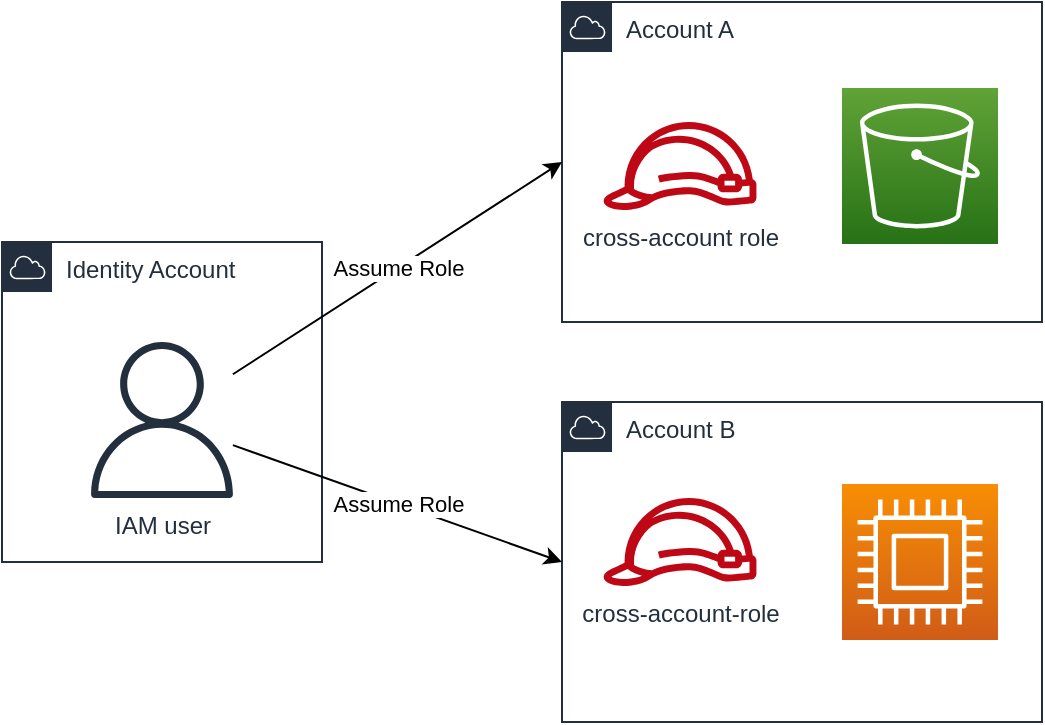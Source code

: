 <mxfile version="18.1.3" type="github">
  <diagram id="JpmGLEwog_HNqvh-z7C6" name="Page-1">
    <mxGraphModel dx="770" dy="776" grid="1" gridSize="10" guides="1" tooltips="1" connect="1" arrows="1" fold="1" page="1" pageScale="1" pageWidth="1100" pageHeight="850" math="0" shadow="0">
      <root>
        <mxCell id="0" />
        <mxCell id="1" parent="0" />
        <mxCell id="6EtcjZXcioqMibFF7NQl-1" value="Identity Account" style="points=[[0,0],[0.25,0],[0.5,0],[0.75,0],[1,0],[1,0.25],[1,0.5],[1,0.75],[1,1],[0.75,1],[0.5,1],[0.25,1],[0,1],[0,0.75],[0,0.5],[0,0.25]];outlineConnect=0;gradientColor=none;html=1;whiteSpace=wrap;fontSize=12;fontStyle=0;container=1;pointerEvents=0;collapsible=0;recursiveResize=0;shape=mxgraph.aws4.group;grIcon=mxgraph.aws4.group_aws_cloud;strokeColor=#232F3E;fillColor=none;verticalAlign=top;align=left;spacingLeft=30;fontColor=#232F3E;dashed=0;" vertex="1" parent="1">
          <mxGeometry x="80" y="200" width="160" height="160" as="geometry" />
        </mxCell>
        <mxCell id="6EtcjZXcioqMibFF7NQl-4" value="IAM user" style="sketch=0;outlineConnect=0;fontColor=#232F3E;gradientColor=none;fillColor=#232F3D;strokeColor=none;dashed=0;verticalLabelPosition=bottom;verticalAlign=top;align=center;html=1;fontSize=12;fontStyle=0;aspect=fixed;pointerEvents=1;shape=mxgraph.aws4.user;" vertex="1" parent="6EtcjZXcioqMibFF7NQl-1">
          <mxGeometry x="41" y="50" width="78" height="78" as="geometry" />
        </mxCell>
        <mxCell id="6EtcjZXcioqMibFF7NQl-2" value="Account A" style="points=[[0,0],[0.25,0],[0.5,0],[0.75,0],[1,0],[1,0.25],[1,0.5],[1,0.75],[1,1],[0.75,1],[0.5,1],[0.25,1],[0,1],[0,0.75],[0,0.5],[0,0.25]];outlineConnect=0;gradientColor=none;html=1;whiteSpace=wrap;fontSize=12;fontStyle=0;container=1;pointerEvents=0;collapsible=0;recursiveResize=0;shape=mxgraph.aws4.group;grIcon=mxgraph.aws4.group_aws_cloud;strokeColor=#232F3E;fillColor=none;verticalAlign=top;align=left;spacingLeft=30;fontColor=#232F3E;dashed=0;" vertex="1" parent="1">
          <mxGeometry x="360" y="80" width="240" height="160" as="geometry" />
        </mxCell>
        <mxCell id="6EtcjZXcioqMibFF7NQl-5" value="cross-account role" style="sketch=0;outlineConnect=0;fontColor=#232F3E;gradientColor=none;fillColor=#BF0816;strokeColor=none;dashed=0;verticalLabelPosition=bottom;verticalAlign=top;align=center;html=1;fontSize=12;fontStyle=0;aspect=fixed;pointerEvents=1;shape=mxgraph.aws4.role;" vertex="1" parent="6EtcjZXcioqMibFF7NQl-2">
          <mxGeometry x="20" y="60" width="78" height="44" as="geometry" />
        </mxCell>
        <mxCell id="6EtcjZXcioqMibFF7NQl-7" value="" style="sketch=0;points=[[0,0,0],[0.25,0,0],[0.5,0,0],[0.75,0,0],[1,0,0],[0,1,0],[0.25,1,0],[0.5,1,0],[0.75,1,0],[1,1,0],[0,0.25,0],[0,0.5,0],[0,0.75,0],[1,0.25,0],[1,0.5,0],[1,0.75,0]];outlineConnect=0;fontColor=#232F3E;gradientColor=#60A337;gradientDirection=north;fillColor=#277116;strokeColor=#ffffff;dashed=0;verticalLabelPosition=bottom;verticalAlign=top;align=center;html=1;fontSize=12;fontStyle=0;aspect=fixed;shape=mxgraph.aws4.resourceIcon;resIcon=mxgraph.aws4.s3;" vertex="1" parent="6EtcjZXcioqMibFF7NQl-2">
          <mxGeometry x="140" y="43" width="78" height="78" as="geometry" />
        </mxCell>
        <mxCell id="6EtcjZXcioqMibFF7NQl-3" value="Account B" style="points=[[0,0],[0.25,0],[0.5,0],[0.75,0],[1,0],[1,0.25],[1,0.5],[1,0.75],[1,1],[0.75,1],[0.5,1],[0.25,1],[0,1],[0,0.75],[0,0.5],[0,0.25]];outlineConnect=0;gradientColor=none;html=1;whiteSpace=wrap;fontSize=12;fontStyle=0;container=1;pointerEvents=0;collapsible=0;recursiveResize=0;shape=mxgraph.aws4.group;grIcon=mxgraph.aws4.group_aws_cloud;strokeColor=#232F3E;fillColor=none;verticalAlign=top;align=left;spacingLeft=30;fontColor=#232F3E;dashed=0;" vertex="1" parent="1">
          <mxGeometry x="360" y="280" width="240" height="160" as="geometry" />
        </mxCell>
        <mxCell id="6EtcjZXcioqMibFF7NQl-6" value="cross-account-role" style="sketch=0;outlineConnect=0;fontColor=#232F3E;gradientColor=none;fillColor=#BF0816;strokeColor=none;dashed=0;verticalLabelPosition=bottom;verticalAlign=top;align=center;html=1;fontSize=12;fontStyle=0;aspect=fixed;pointerEvents=1;shape=mxgraph.aws4.role;" vertex="1" parent="6EtcjZXcioqMibFF7NQl-3">
          <mxGeometry x="20" y="48" width="78" height="44" as="geometry" />
        </mxCell>
        <mxCell id="6EtcjZXcioqMibFF7NQl-8" value="" style="sketch=0;points=[[0,0,0],[0.25,0,0],[0.5,0,0],[0.75,0,0],[1,0,0],[0,1,0],[0.25,1,0],[0.5,1,0],[0.75,1,0],[1,1,0],[0,0.25,0],[0,0.5,0],[0,0.75,0],[1,0.25,0],[1,0.5,0],[1,0.75,0]];outlineConnect=0;fontColor=#232F3E;gradientColor=#F78E04;gradientDirection=north;fillColor=#D05C17;strokeColor=#ffffff;dashed=0;verticalLabelPosition=bottom;verticalAlign=top;align=center;html=1;fontSize=12;fontStyle=0;aspect=fixed;shape=mxgraph.aws4.resourceIcon;resIcon=mxgraph.aws4.compute;" vertex="1" parent="6EtcjZXcioqMibFF7NQl-3">
          <mxGeometry x="140" y="41" width="78" height="78" as="geometry" />
        </mxCell>
        <mxCell id="6EtcjZXcioqMibFF7NQl-9" value="Assume Role" style="rounded=0;orthogonalLoop=1;jettySize=auto;html=1;entryX=0;entryY=0.5;entryDx=0;entryDy=0;" edge="1" parent="1" source="6EtcjZXcioqMibFF7NQl-4" target="6EtcjZXcioqMibFF7NQl-2">
          <mxGeometry relative="1" as="geometry" />
        </mxCell>
        <mxCell id="6EtcjZXcioqMibFF7NQl-10" value="Assume Role" style="edgeStyle=none;rounded=0;orthogonalLoop=1;jettySize=auto;html=1;entryX=0;entryY=0.5;entryDx=0;entryDy=0;" edge="1" parent="1" source="6EtcjZXcioqMibFF7NQl-4" target="6EtcjZXcioqMibFF7NQl-3">
          <mxGeometry relative="1" as="geometry" />
        </mxCell>
      </root>
    </mxGraphModel>
  </diagram>
</mxfile>
